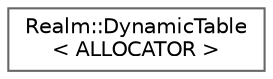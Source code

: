 digraph "Graphical Class Hierarchy"
{
 // LATEX_PDF_SIZE
  bgcolor="transparent";
  edge [fontname=Helvetica,fontsize=10,labelfontname=Helvetica,labelfontsize=10];
  node [fontname=Helvetica,fontsize=10,shape=box,height=0.2,width=0.4];
  rankdir="LR";
  Node0 [id="Node000000",label="Realm::DynamicTable\l\< ALLOCATOR \>",height=0.2,width=0.4,color="grey40", fillcolor="white", style="filled",URL="$classRealm_1_1DynamicTable.html",tooltip=" "];
}
